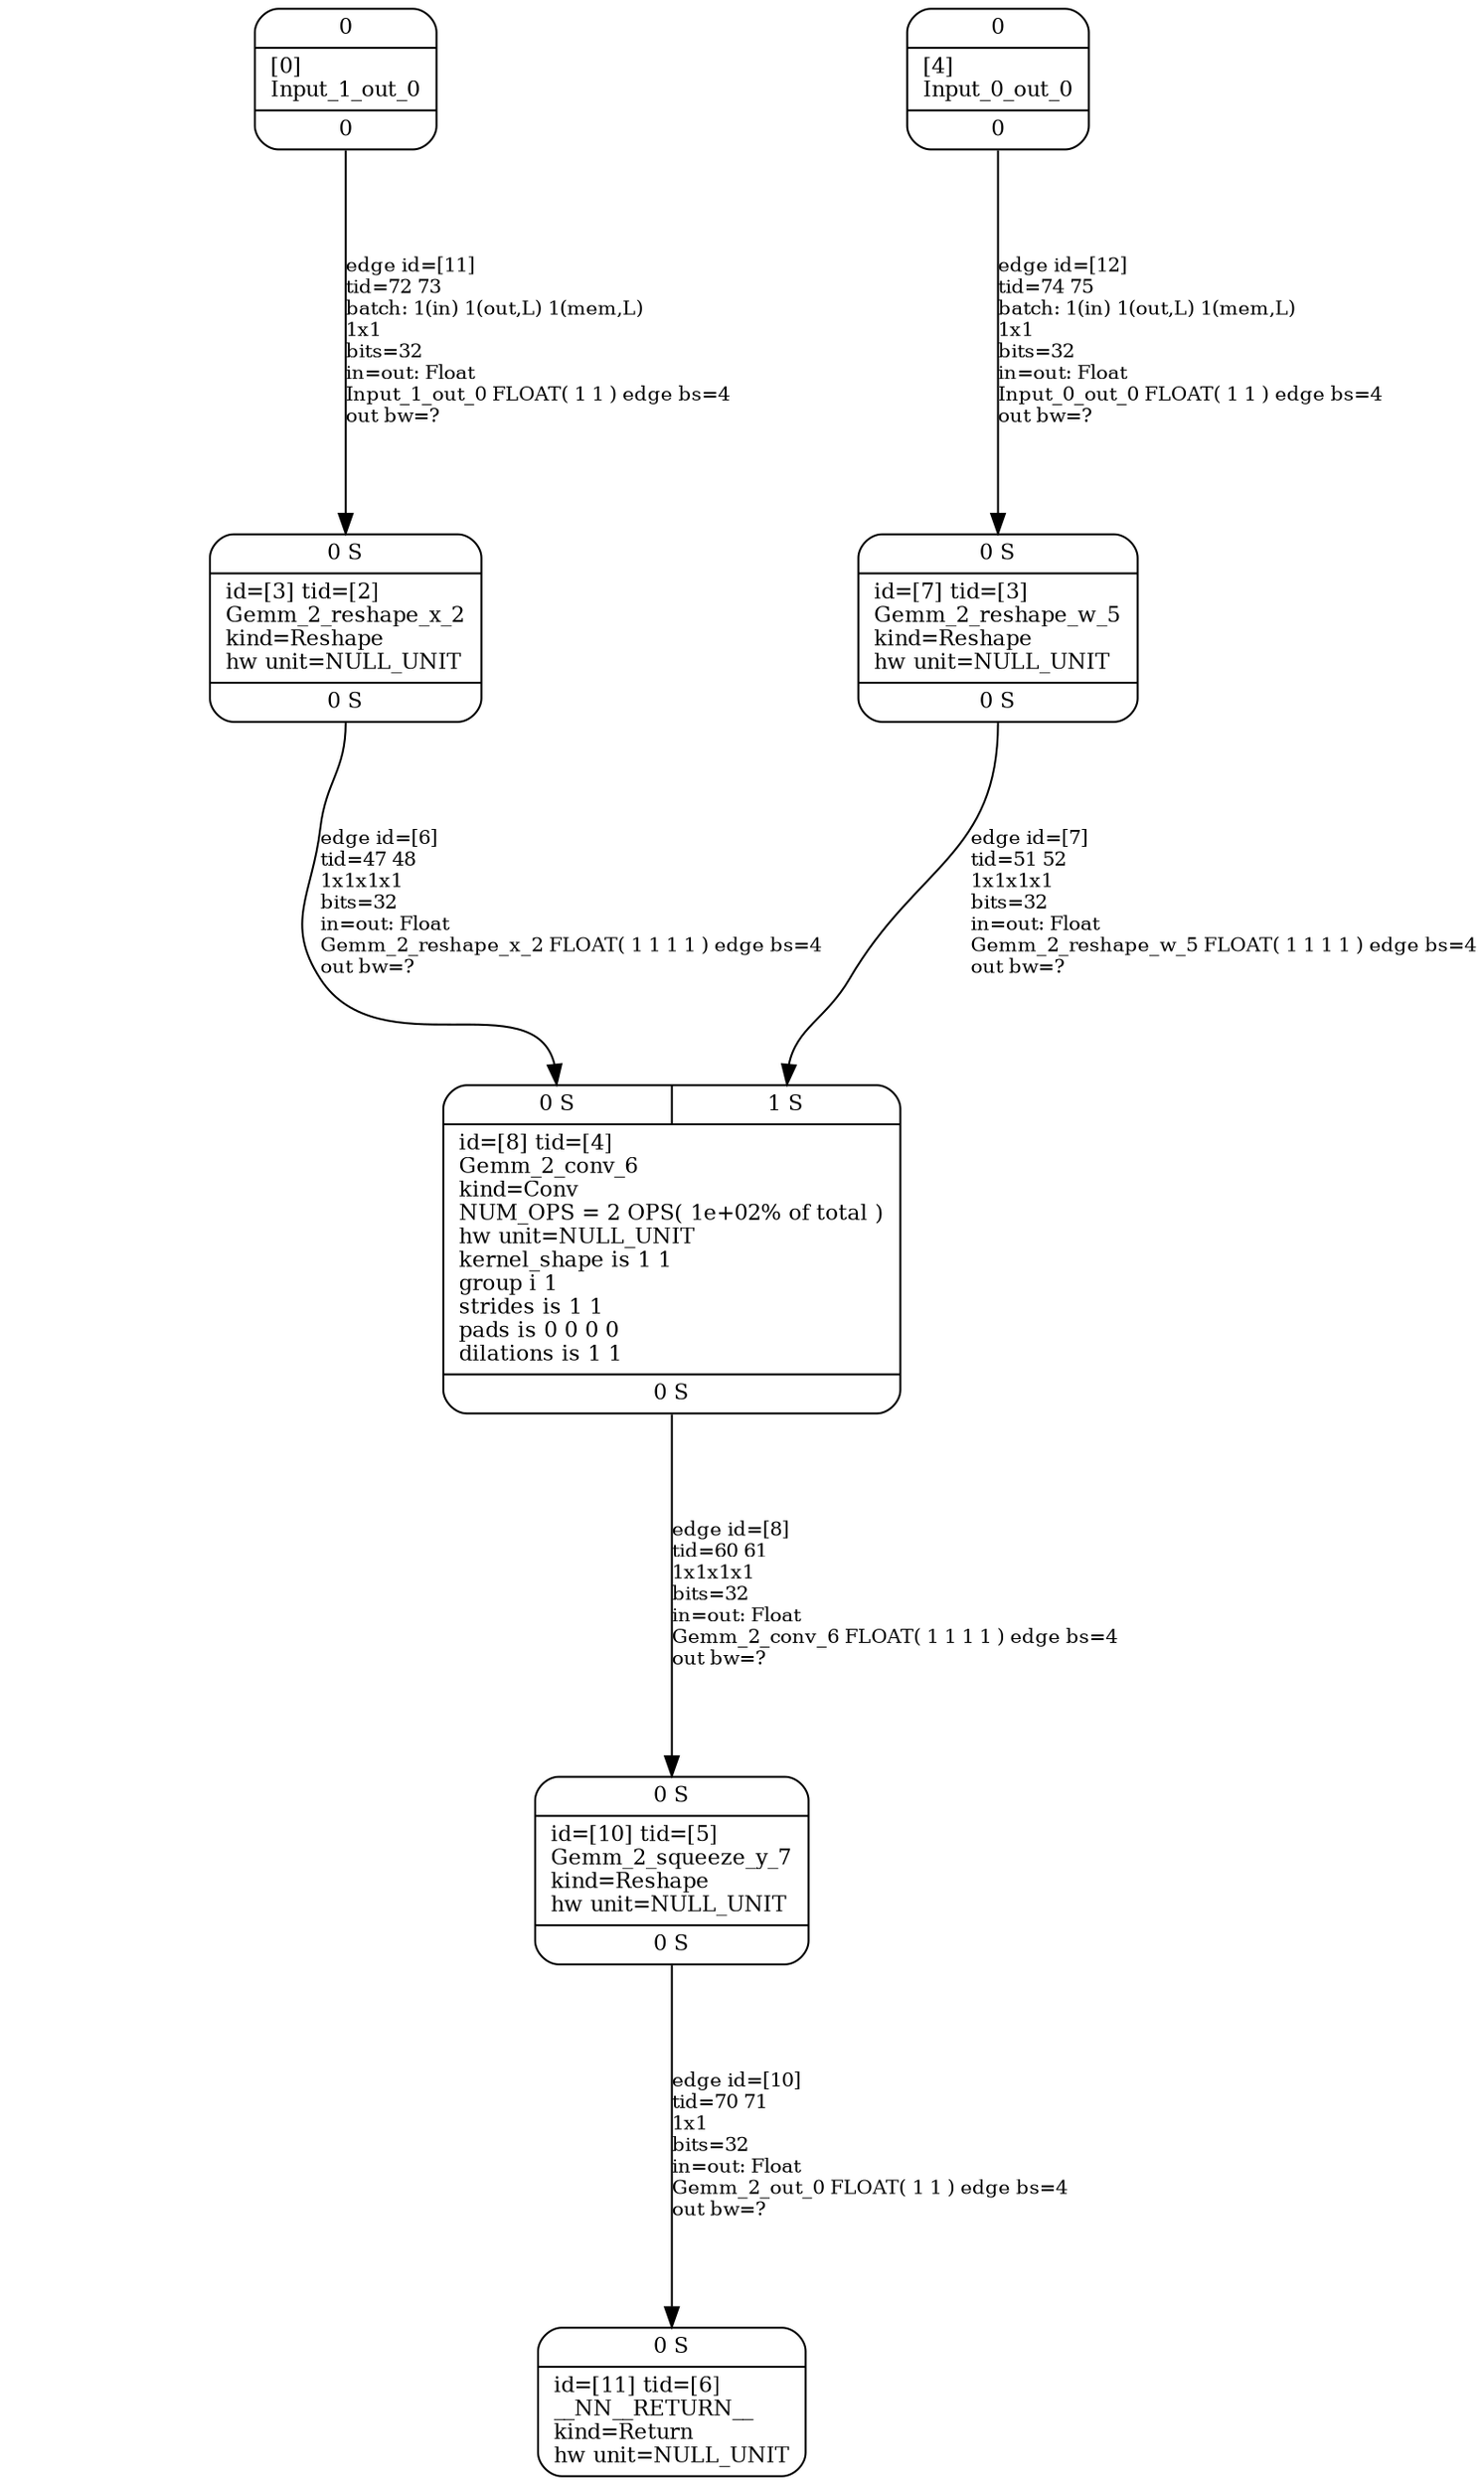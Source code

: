 digraph G {
graph [ fontsize=11 ];
node [ fontsize=11 ];
edge [ fontsize=10 ];
rankdir=BU
ranksep=1.5
nodesep=1
splines=spline
compound=true
Graphinfo [ label="" shape=plaintext, style=rounded, color=black, fontname="Arial-Bold" ];
Input_1_out_0 [ label="{ { <i0> 0} |  [0]\lInput_1_out_0 | { <o0> 0} }", shape=record, color=black, style=rounded  ] ;
Input_0_out_0 [ label="{ { <i0> 0} |  [4]\lInput_0_out_0 | { <o0> 0} }", shape=record, color=black, style=rounded  ] ;
Gemm_2_reshape_x_2 [ label="{ { < i0>  0 S } | id=[3] tid=[2]\lGemm_2_reshape_x_2\lkind=Reshape\lhw unit=NULL_UNIT\l | { < o0>  0 S } }", shape=record, color=black, style=rounded  ] ;
Gemm_2_reshape_w_5 [ label="{ { < i0>  0 S } | id=[7] tid=[3]\lGemm_2_reshape_w_5\lkind=Reshape\lhw unit=NULL_UNIT\l | { < o0>  0 S } }", shape=record, color=black, style=rounded  ] ;
Gemm_2_conv_6 [ label="{ { < i0>  0 S  | < i1>  1 S } | id=[8] tid=[4]\lGemm_2_conv_6\lkind=Conv\lNUM_OPS = 2 OPS( 1e+02% of total )\lhw unit=NULL_UNIT\lkernel_shape is 1 1\lgroup i 1\lstrides is 1 1\lpads is 0 0 0 0\ldilations is 1 1\l | { < o0>  0 S } }", shape=record, color=black, style=rounded  ] ;
Gemm_2_squeeze_y_7 [ label="{ { < i0>  0 S } | id=[10] tid=[5]\lGemm_2_squeeze_y_7\lkind=Reshape\lhw unit=NULL_UNIT\l | { < o0>  0 S } }", shape=record, color=black, style=rounded  ] ;
__NN__RETURN__ [ label="{ { < i0>  0 S } | id=[11] tid=[6]\l__NN__RETURN__\lkind=Return\lhw unit=NULL_UNIT\l}", shape=record, color=black, style=rounded  ] ;
Gemm_2_reshape_x_2:o0:s->Gemm_2_conv_6:i0:n [ label="edge id=[6]\ltid=47 48\l1x1x1x1\lbits=32\lin=out: Float\lGemm_2_reshape_x_2 FLOAT( 1 1 1 1 ) edge bs=4\lout bw=?\l" ]; 
Gemm_2_reshape_w_5:o0:s->Gemm_2_conv_6:i1:n [ label="edge id=[7]\ltid=51 52\l1x1x1x1\lbits=32\lin=out: Float\lGemm_2_reshape_w_5 FLOAT( 1 1 1 1 ) edge bs=4\lout bw=?\l" ]; 
Gemm_2_conv_6:o0:s->Gemm_2_squeeze_y_7:i0:n [ label="edge id=[8]\ltid=60 61\l1x1x1x1\lbits=32\lin=out: Float\lGemm_2_conv_6 FLOAT( 1 1 1 1 ) edge bs=4\lout bw=?\l" ]; 
Gemm_2_squeeze_y_7:o0:s->__NN__RETURN__:i0:n [ label="edge id=[10]\ltid=70 71\l1x1\lbits=32\lin=out: Float\lGemm_2_out_0 FLOAT( 1 1 ) edge bs=4\lout bw=?\l" ]; 
Input_1_out_0:o0:s->Gemm_2_reshape_x_2:i0:n [ label="edge id=[11]\ltid=72 73\lbatch: 1(in) 1(out,L) 1(mem,L) \l1x1\lbits=32\lin=out: Float\lInput_1_out_0 FLOAT( 1 1 ) edge bs=4\lout bw=?\l" ]; 
Input_0_out_0:o0:s->Gemm_2_reshape_w_5:i0:n [ label="edge id=[12]\ltid=74 75\lbatch: 1(in) 1(out,L) 1(mem,L) \l1x1\lbits=32\lin=out: Float\lInput_0_out_0 FLOAT( 1 1 ) edge bs=4\lout bw=?\l" ]; 
}
